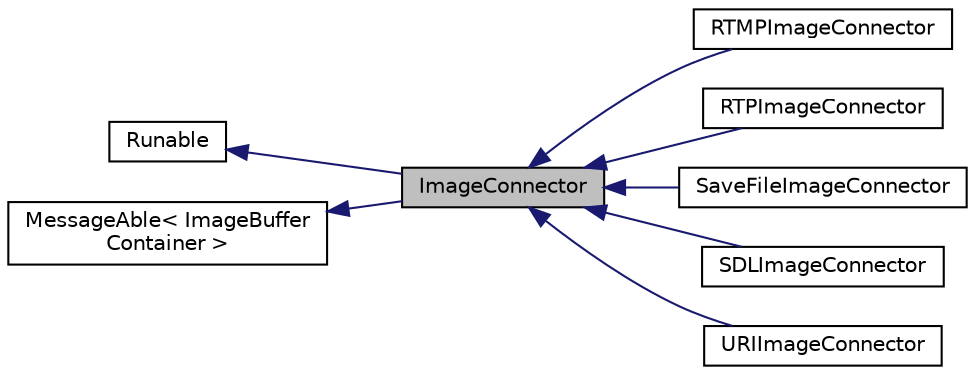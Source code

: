 digraph "ImageConnector"
{
  edge [fontname="Helvetica",fontsize="10",labelfontname="Helvetica",labelfontsize="10"];
  node [fontname="Helvetica",fontsize="10",shape=record];
  rankdir="LR";
  Node0 [label="ImageConnector",height=0.2,width=0.4,color="black", fillcolor="grey75", style="filled", fontcolor="black"];
  Node1 -> Node0 [dir="back",color="midnightblue",fontsize="10",style="solid",fontname="Helvetica"];
  Node1 [label="Runable",height=0.2,width=0.4,color="black", fillcolor="white", style="filled",URL="$classRunable.html"];
  Node2 -> Node0 [dir="back",color="midnightblue",fontsize="10",style="solid",fontname="Helvetica"];
  Node2 [label="MessageAble\< ImageBuffer\lContainer \>",height=0.2,width=0.4,color="black", fillcolor="white", style="filled",URL="$classMessageAble.html"];
  Node0 -> Node3 [dir="back",color="midnightblue",fontsize="10",style="solid",fontname="Helvetica"];
  Node3 [label="RTMPImageConnector",height=0.2,width=0.4,color="black", fillcolor="white", style="filled",URL="$classRTMPImageConnector.html"];
  Node0 -> Node4 [dir="back",color="midnightblue",fontsize="10",style="solid",fontname="Helvetica"];
  Node4 [label="RTPImageConnector",height=0.2,width=0.4,color="black", fillcolor="white", style="filled",URL="$classRTPImageConnector.html"];
  Node0 -> Node5 [dir="back",color="midnightblue",fontsize="10",style="solid",fontname="Helvetica"];
  Node5 [label="SaveFileImageConnector",height=0.2,width=0.4,color="black", fillcolor="white", style="filled",URL="$classSaveFileImageConnector.html"];
  Node0 -> Node6 [dir="back",color="midnightblue",fontsize="10",style="solid",fontname="Helvetica"];
  Node6 [label="SDLImageConnector",height=0.2,width=0.4,color="black", fillcolor="white", style="filled",URL="$classSDLImageConnector.html"];
  Node0 -> Node7 [dir="back",color="midnightblue",fontsize="10",style="solid",fontname="Helvetica"];
  Node7 [label="URIImageConnector",height=0.2,width=0.4,color="black", fillcolor="white", style="filled",URL="$classURIImageConnector.html"];
}

